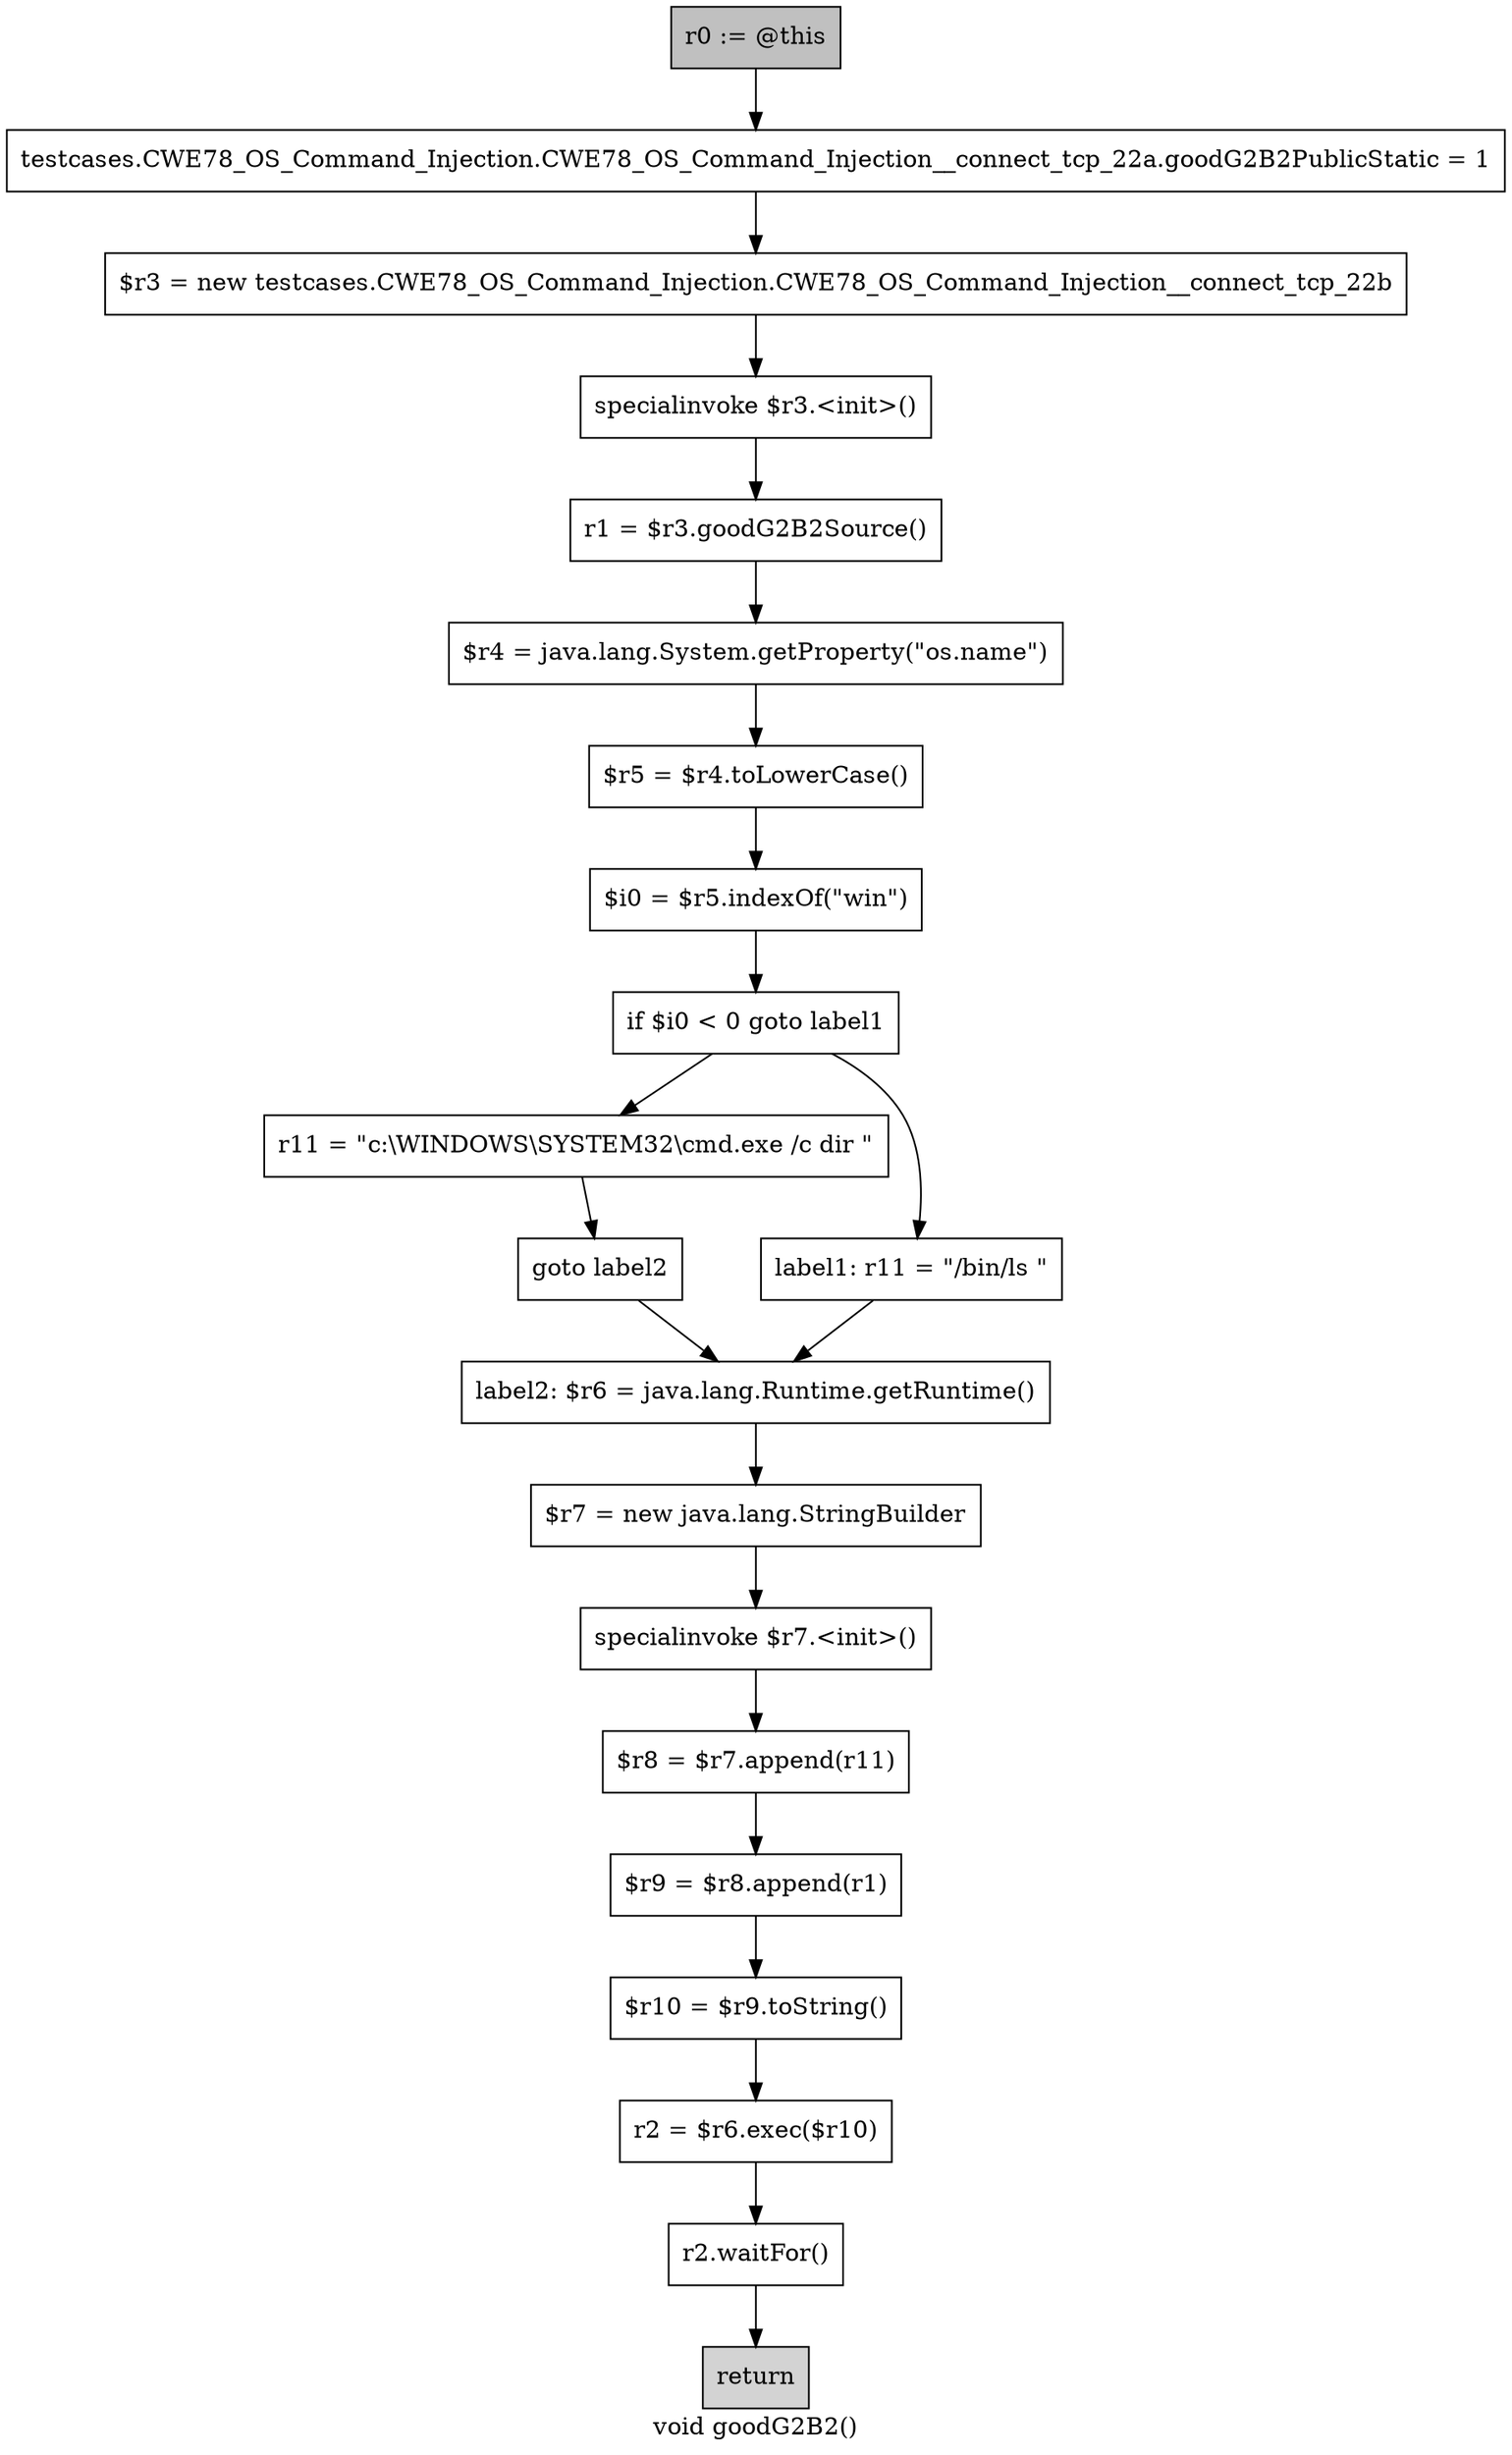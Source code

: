 digraph "void goodG2B2()" {
    label="void goodG2B2()";
    node [shape=box];
    "0" [style=filled,fillcolor=gray,label="r0 := @this",];
    "1" [label="testcases.CWE78_OS_Command_Injection.CWE78_OS_Command_Injection__connect_tcp_22a.goodG2B2PublicStatic = 1",];
    "0"->"1";
    "2" [label="$r3 = new testcases.CWE78_OS_Command_Injection.CWE78_OS_Command_Injection__connect_tcp_22b",];
    "1"->"2";
    "3" [label="specialinvoke $r3.<init>()",];
    "2"->"3";
    "4" [label="r1 = $r3.goodG2B2Source()",];
    "3"->"4";
    "5" [label="$r4 = java.lang.System.getProperty(\"os.name\")",];
    "4"->"5";
    "6" [label="$r5 = $r4.toLowerCase()",];
    "5"->"6";
    "7" [label="$i0 = $r5.indexOf(\"win\")",];
    "6"->"7";
    "8" [label="if $i0 < 0 goto label1",];
    "7"->"8";
    "9" [label="r11 = \"c:\\WINDOWS\\SYSTEM32\\cmd.exe /c dir \"",];
    "8"->"9";
    "11" [label="label1: r11 = \"/bin/ls \"",];
    "8"->"11";
    "10" [label="goto label2",];
    "9"->"10";
    "12" [label="label2: $r6 = java.lang.Runtime.getRuntime()",];
    "10"->"12";
    "11"->"12";
    "13" [label="$r7 = new java.lang.StringBuilder",];
    "12"->"13";
    "14" [label="specialinvoke $r7.<init>()",];
    "13"->"14";
    "15" [label="$r8 = $r7.append(r11)",];
    "14"->"15";
    "16" [label="$r9 = $r8.append(r1)",];
    "15"->"16";
    "17" [label="$r10 = $r9.toString()",];
    "16"->"17";
    "18" [label="r2 = $r6.exec($r10)",];
    "17"->"18";
    "19" [label="r2.waitFor()",];
    "18"->"19";
    "20" [style=filled,fillcolor=lightgray,label="return",];
    "19"->"20";
}
